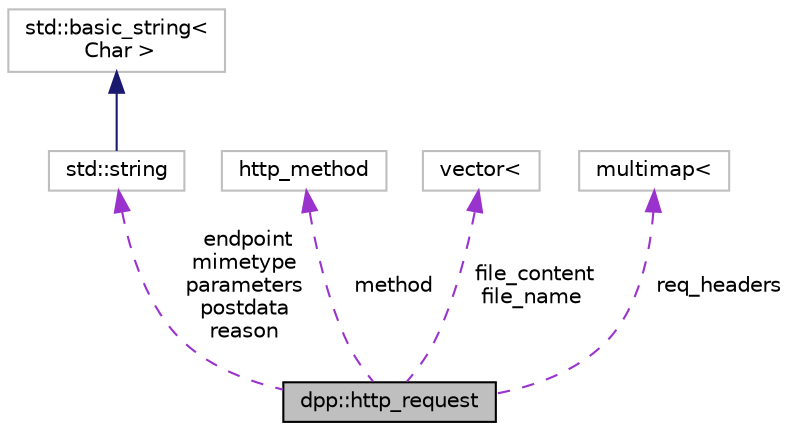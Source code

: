 digraph "dpp::http_request"
{
 // INTERACTIVE_SVG=YES
 // LATEX_PDF_SIZE
  bgcolor="transparent";
  edge [fontname="Helvetica",fontsize="10",labelfontname="Helvetica",labelfontsize="10"];
  node [fontname="Helvetica",fontsize="10",shape=record];
  Node1 [label="dpp::http_request",height=0.2,width=0.4,color="black", fillcolor="grey75", style="filled", fontcolor="black",tooltip="A HTTP request."];
  Node2 -> Node1 [dir="back",color="darkorchid3",fontsize="10",style="dashed",label=" endpoint\nmimetype\nparameters\npostdata\nreason" ,fontname="Helvetica"];
  Node2 [label="std::string",height=0.2,width=0.4,color="grey75",tooltip=" "];
  Node3 -> Node2 [dir="back",color="midnightblue",fontsize="10",style="solid",fontname="Helvetica"];
  Node3 [label="std::basic_string\<\l Char \>",height=0.2,width=0.4,color="grey75",tooltip=" "];
  Node4 -> Node1 [dir="back",color="darkorchid3",fontsize="10",style="dashed",label=" method" ,fontname="Helvetica"];
  Node4 [label="http_method",height=0.2,width=0.4,color="grey75",tooltip=" "];
  Node5 -> Node1 [dir="back",color="darkorchid3",fontsize="10",style="dashed",label=" file_content\nfile_name" ,fontname="Helvetica"];
  Node5 [label="vector\<",height=0.2,width=0.4,color="grey75",tooltip=" "];
  Node6 -> Node1 [dir="back",color="darkorchid3",fontsize="10",style="dashed",label=" req_headers" ,fontname="Helvetica"];
  Node6 [label="multimap\<",height=0.2,width=0.4,color="grey75",tooltip=" "];
}

